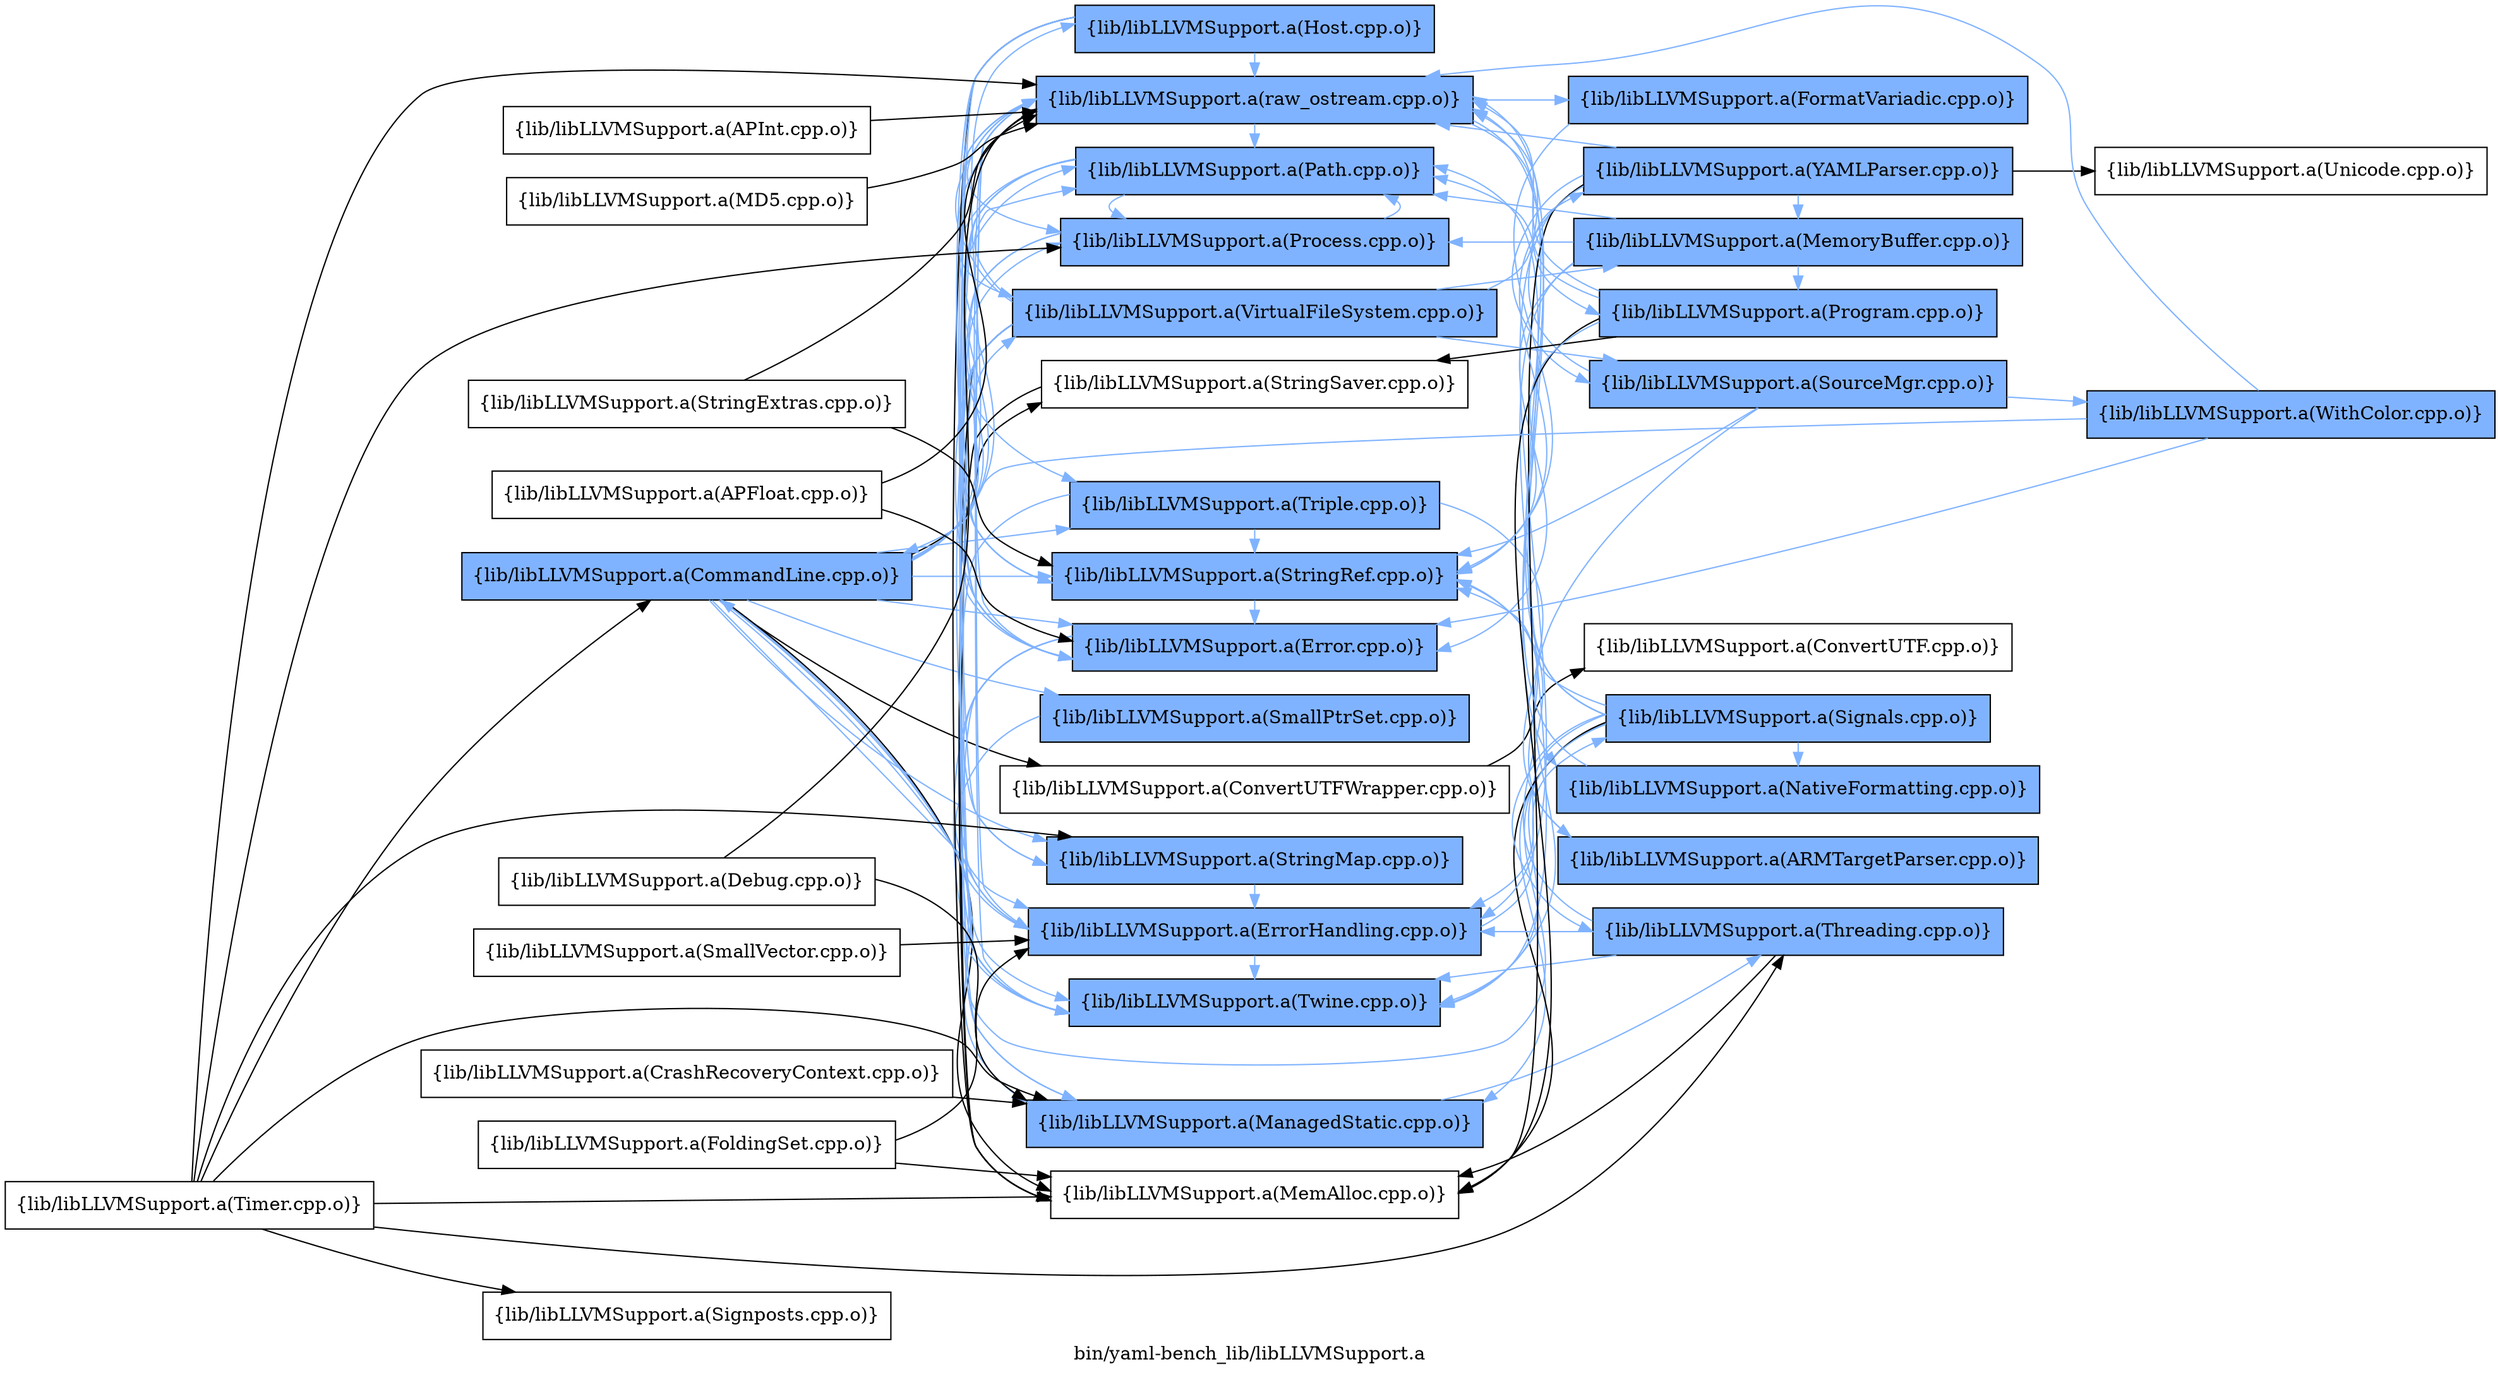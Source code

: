 digraph "bin/yaml-bench_lib/libLLVMSupport.a" {
	label="bin/yaml-bench_lib/libLLVMSupport.a";
	rankdir=LR;
	{ rank=same; Node0x55da3a679128;  }
	{ rank=same; Node0x55da3a678368; Node0x55da3a6775f8; Node0x55da3a679038; Node0x55da3a6798a8; Node0x55da3a677be8; Node0x55da3a678278; Node0x55da3a679448; Node0x55da3a6782c8; Node0x55da3a677648; Node0x55da3a679998; Node0x55da3a677aa8; Node0x55da3a678728; Node0x55da3a678138; Node0x55da3a677a58; Node0x55da3a677508; Node0x55da3a678e08;  }
	{ rank=same; Node0x55da3a678098; Node0x55da3a677af8; Node0x55da3a678868; Node0x55da3a679268; Node0x55da3a677418; Node0x55da3a679b78; Node0x55da3a677d28; Node0x55da3a678818; Node0x55da3a679a38; Node0x55da3a679498;  }

	Node0x55da3a679128 [shape=record,shape=box,group=1,style=filled,fillcolor="0.600000 0.5 1",label="{lib/libLLVMSupport.a(CommandLine.cpp.o)}"];
	Node0x55da3a679128 -> Node0x55da3a678368;
	Node0x55da3a679128 -> Node0x55da3a6775f8[color="0.600000 0.5 1"];
	Node0x55da3a679128 -> Node0x55da3a679038[color="0.600000 0.5 1"];
	Node0x55da3a679128 -> Node0x55da3a6798a8[color="0.600000 0.5 1"];
	Node0x55da3a679128 -> Node0x55da3a677be8;
	Node0x55da3a679128 -> Node0x55da3a678278[color="0.600000 0.5 1"];
	Node0x55da3a679128 -> Node0x55da3a679448[color="0.600000 0.5 1"];
	Node0x55da3a679128 -> Node0x55da3a6782c8;
	Node0x55da3a679128 -> Node0x55da3a677648[color="0.600000 0.5 1"];
	Node0x55da3a679128 -> Node0x55da3a679998[color="0.600000 0.5 1"];
	Node0x55da3a679128 -> Node0x55da3a677aa8[color="0.600000 0.5 1"];
	Node0x55da3a679128 -> Node0x55da3a678728[color="0.600000 0.5 1"];
	Node0x55da3a679128 -> Node0x55da3a678138[color="0.600000 0.5 1"];
	Node0x55da3a679128 -> Node0x55da3a677a58[color="0.600000 0.5 1"];
	Node0x55da3a679128 -> Node0x55da3a677508[color="0.600000 0.5 1"];
	Node0x55da3a679128 -> Node0x55da3a678e08[color="0.600000 0.5 1"];
	Node0x55da3a677be8 [shape=record,shape=box,group=0,label="{lib/libLLVMSupport.a(MemAlloc.cpp.o)}"];
	Node0x55da3a677418 [shape=record,shape=box,group=1,style=filled,fillcolor="0.600000 0.5 1",label="{lib/libLLVMSupport.a(MemoryBuffer.cpp.o)}"];
	Node0x55da3a677418 -> Node0x55da3a6775f8[color="0.600000 0.5 1"];
	Node0x55da3a677418 -> Node0x55da3a677aa8[color="0.600000 0.5 1"];
	Node0x55da3a677418 -> Node0x55da3a677508[color="0.600000 0.5 1"];
	Node0x55da3a677418 -> Node0x55da3a678e08[color="0.600000 0.5 1"];
	Node0x55da3a677418 -> Node0x55da3a679498[color="0.600000 0.5 1"];
	Node0x55da3a679b78 [shape=record,shape=box,group=1,style=filled,fillcolor="0.600000 0.5 1",label="{lib/libLLVMSupport.a(SourceMgr.cpp.o)}"];
	Node0x55da3a679b78 -> Node0x55da3a677648[color="0.600000 0.5 1"];
	Node0x55da3a679b78 -> Node0x55da3a677aa8[color="0.600000 0.5 1"];
	Node0x55da3a679b78 -> Node0x55da3a677ff8[color="0.600000 0.5 1"];
	Node0x55da3a679b78 -> Node0x55da3a678138[color="0.600000 0.5 1"];
	Node0x55da3a677f58 [shape=record,shape=box,group=0,label="{lib/libLLVMSupport.a(Timer.cpp.o)}"];
	Node0x55da3a677f58 -> Node0x55da3a679128;
	Node0x55da3a677f58 -> Node0x55da3a6798a8;
	Node0x55da3a677f58 -> Node0x55da3a677be8;
	Node0x55da3a677f58 -> Node0x55da3a679448;
	Node0x55da3a677f58 -> Node0x55da3a678db8;
	Node0x55da3a677f58 -> Node0x55da3a678138;
	Node0x55da3a677f58 -> Node0x55da3a678e08;
	Node0x55da3a677f58 -> Node0x55da3a678868;
	Node0x55da3a677aa8 [shape=record,shape=box,group=1,style=filled,fillcolor="0.600000 0.5 1",label="{lib/libLLVMSupport.a(Twine.cpp.o)}"];
	Node0x55da3a677aa8 -> Node0x55da3a678138[color="0.600000 0.5 1"];
	Node0x55da3a677d28 [shape=record,shape=box,group=1,style=filled,fillcolor="0.600000 0.5 1",label="{lib/libLLVMSupport.a(YAMLParser.cpp.o)}"];
	Node0x55da3a677d28 -> Node0x55da3a679038[color="0.600000 0.5 1"];
	Node0x55da3a677d28 -> Node0x55da3a677be8;
	Node0x55da3a677d28 -> Node0x55da3a677418[color="0.600000 0.5 1"];
	Node0x55da3a677d28 -> Node0x55da3a679b78[color="0.600000 0.5 1"];
	Node0x55da3a677d28 -> Node0x55da3a677648[color="0.600000 0.5 1"];
	Node0x55da3a677d28 -> Node0x55da3a6784a8;
	Node0x55da3a677d28 -> Node0x55da3a678138[color="0.600000 0.5 1"];
	Node0x55da3a678138 [shape=record,shape=box,group=1,style=filled,fillcolor="0.600000 0.5 1",label="{lib/libLLVMSupport.a(raw_ostream.cpp.o)}"];
	Node0x55da3a678138 -> Node0x55da3a6775f8[color="0.600000 0.5 1"];
	Node0x55da3a678138 -> Node0x55da3a679038[color="0.600000 0.5 1"];
	Node0x55da3a678138 -> Node0x55da3a677aa8[color="0.600000 0.5 1"];
	Node0x55da3a678138 -> Node0x55da3a678818[color="0.600000 0.5 1"];
	Node0x55da3a678138 -> Node0x55da3a679a38[color="0.600000 0.5 1"];
	Node0x55da3a678138 -> Node0x55da3a677508[color="0.600000 0.5 1"];
	Node0x55da3a678138 -> Node0x55da3a678e08[color="0.600000 0.5 1"];
	Node0x55da3a678138 -> Node0x55da3a679498[color="0.600000 0.5 1"];
	Node0x55da3a678e08 [shape=record,shape=box,group=1,style=filled,fillcolor="0.600000 0.5 1",label="{lib/libLLVMSupport.a(Process.cpp.o)}"];
	Node0x55da3a678e08 -> Node0x55da3a6775f8[color="0.600000 0.5 1"];
	Node0x55da3a678e08 -> Node0x55da3a6798a8[color="0.600000 0.5 1"];
	Node0x55da3a678e08 -> Node0x55da3a677508[color="0.600000 0.5 1"];
	Node0x55da3a678368 [shape=record,shape=box,group=0,label="{lib/libLLVMSupport.a(ConvertUTFWrapper.cpp.o)}"];
	Node0x55da3a678368 -> Node0x55da3a678098;
	Node0x55da3a6775f8 [shape=record,shape=box,group=1,style=filled,fillcolor="0.600000 0.5 1",label="{lib/libLLVMSupport.a(Error.cpp.o)}"];
	Node0x55da3a6775f8 -> Node0x55da3a679038[color="0.600000 0.5 1"];
	Node0x55da3a6775f8 -> Node0x55da3a6798a8[color="0.600000 0.5 1"];
	Node0x55da3a6775f8 -> Node0x55da3a677aa8[color="0.600000 0.5 1"];
	Node0x55da3a6775f8 -> Node0x55da3a678138[color="0.600000 0.5 1"];
	Node0x55da3a679038 [shape=record,shape=box,group=1,style=filled,fillcolor="0.600000 0.5 1",label="{lib/libLLVMSupport.a(ErrorHandling.cpp.o)}"];
	Node0x55da3a679038 -> Node0x55da3a677aa8[color="0.600000 0.5 1"];
	Node0x55da3a679038 -> Node0x55da3a678138[color="0.600000 0.5 1"];
	Node0x55da3a679038 -> Node0x55da3a677af8[color="0.600000 0.5 1"];
	Node0x55da3a6798a8 [shape=record,shape=box,group=1,style=filled,fillcolor="0.600000 0.5 1",label="{lib/libLLVMSupport.a(ManagedStatic.cpp.o)}"];
	Node0x55da3a6798a8 -> Node0x55da3a678868[color="0.600000 0.5 1"];
	Node0x55da3a678278 [shape=record,shape=box,group=1,style=filled,fillcolor="0.600000 0.5 1",label="{lib/libLLVMSupport.a(SmallPtrSet.cpp.o)}"];
	Node0x55da3a678278 -> Node0x55da3a679038[color="0.600000 0.5 1"];
	Node0x55da3a679448 [shape=record,shape=box,group=1,style=filled,fillcolor="0.600000 0.5 1",label="{lib/libLLVMSupport.a(StringMap.cpp.o)}"];
	Node0x55da3a679448 -> Node0x55da3a679038[color="0.600000 0.5 1"];
	Node0x55da3a6782c8 [shape=record,shape=box,group=0,label="{lib/libLLVMSupport.a(StringSaver.cpp.o)}"];
	Node0x55da3a6782c8 -> Node0x55da3a677be8;
	Node0x55da3a677648 [shape=record,shape=box,group=1,style=filled,fillcolor="0.600000 0.5 1",label="{lib/libLLVMSupport.a(StringRef.cpp.o)}"];
	Node0x55da3a677648 -> Node0x55da3a6775f8[color="0.600000 0.5 1"];
	Node0x55da3a679998 [shape=record,shape=box,group=1,style=filled,fillcolor="0.600000 0.5 1",label="{lib/libLLVMSupport.a(Triple.cpp.o)}"];
	Node0x55da3a679998 -> Node0x55da3a677648[color="0.600000 0.5 1"];
	Node0x55da3a679998 -> Node0x55da3a679268[color="0.600000 0.5 1"];
	Node0x55da3a679998 -> Node0x55da3a677aa8[color="0.600000 0.5 1"];
	Node0x55da3a678728 [shape=record,shape=box,group=1,style=filled,fillcolor="0.600000 0.5 1",label="{lib/libLLVMSupport.a(VirtualFileSystem.cpp.o)}"];
	Node0x55da3a678728 -> Node0x55da3a6775f8[color="0.600000 0.5 1"];
	Node0x55da3a678728 -> Node0x55da3a677be8;
	Node0x55da3a678728 -> Node0x55da3a677418[color="0.600000 0.5 1"];
	Node0x55da3a678728 -> Node0x55da3a679b78[color="0.600000 0.5 1"];
	Node0x55da3a678728 -> Node0x55da3a679448[color="0.600000 0.5 1"];
	Node0x55da3a678728 -> Node0x55da3a677648[color="0.600000 0.5 1"];
	Node0x55da3a678728 -> Node0x55da3a677aa8[color="0.600000 0.5 1"];
	Node0x55da3a678728 -> Node0x55da3a677d28[color="0.600000 0.5 1"];
	Node0x55da3a678728 -> Node0x55da3a678138[color="0.600000 0.5 1"];
	Node0x55da3a678728 -> Node0x55da3a677508[color="0.600000 0.5 1"];
	Node0x55da3a677a58 [shape=record,shape=box,group=1,style=filled,fillcolor="0.600000 0.5 1",label="{lib/libLLVMSupport.a(Host.cpp.o)}"];
	Node0x55da3a677a58 -> Node0x55da3a677be8;
	Node0x55da3a677a58 -> Node0x55da3a679448[color="0.600000 0.5 1"];
	Node0x55da3a677a58 -> Node0x55da3a677648[color="0.600000 0.5 1"];
	Node0x55da3a677a58 -> Node0x55da3a679998[color="0.600000 0.5 1"];
	Node0x55da3a677a58 -> Node0x55da3a678138[color="0.600000 0.5 1"];
	Node0x55da3a677508 [shape=record,shape=box,group=1,style=filled,fillcolor="0.600000 0.5 1",label="{lib/libLLVMSupport.a(Path.cpp.o)}"];
	Node0x55da3a677508 -> Node0x55da3a6775f8[color="0.600000 0.5 1"];
	Node0x55da3a677508 -> Node0x55da3a677648[color="0.600000 0.5 1"];
	Node0x55da3a677508 -> Node0x55da3a677aa8[color="0.600000 0.5 1"];
	Node0x55da3a677508 -> Node0x55da3a678728[color="0.600000 0.5 1"];
	Node0x55da3a677508 -> Node0x55da3a678e08[color="0.600000 0.5 1"];
	Node0x55da3a678098 [shape=record,shape=box,group=0,label="{lib/libLLVMSupport.a(ConvertUTF.cpp.o)}"];
	Node0x55da3a677af8 [shape=record,shape=box,group=1,style=filled,fillcolor="0.600000 0.5 1",label="{lib/libLLVMSupport.a(Signals.cpp.o)}"];
	Node0x55da3a677af8 -> Node0x55da3a679128[color="0.600000 0.5 1"];
	Node0x55da3a677af8 -> Node0x55da3a679038[color="0.600000 0.5 1"];
	Node0x55da3a677af8 -> Node0x55da3a6798a8[color="0.600000 0.5 1"];
	Node0x55da3a677af8 -> Node0x55da3a677be8;
	Node0x55da3a677af8 -> Node0x55da3a677648[color="0.600000 0.5 1"];
	Node0x55da3a677af8 -> Node0x55da3a677aa8[color="0.600000 0.5 1"];
	Node0x55da3a677af8 -> Node0x55da3a678138[color="0.600000 0.5 1"];
	Node0x55da3a677af8 -> Node0x55da3a678818[color="0.600000 0.5 1"];
	Node0x55da3a677af8 -> Node0x55da3a677508[color="0.600000 0.5 1"];
	Node0x55da3a677af8 -> Node0x55da3a678868[color="0.600000 0.5 1"];
	Node0x55da3a678c28 [shape=record,shape=box,group=0,label="{lib/libLLVMSupport.a(Debug.cpp.o)}"];
	Node0x55da3a678c28 -> Node0x55da3a6798a8;
	Node0x55da3a678c28 -> Node0x55da3a678138;
	Node0x55da3a678868 [shape=record,shape=box,group=1,style=filled,fillcolor="0.600000 0.5 1",label="{lib/libLLVMSupport.a(Threading.cpp.o)}"];
	Node0x55da3a678868 -> Node0x55da3a679038[color="0.600000 0.5 1"];
	Node0x55da3a678868 -> Node0x55da3a677be8;
	Node0x55da3a678868 -> Node0x55da3a677648[color="0.600000 0.5 1"];
	Node0x55da3a678868 -> Node0x55da3a677aa8[color="0.600000 0.5 1"];
	Node0x55da3a679498 [shape=record,shape=box,group=1,style=filled,fillcolor="0.600000 0.5 1",label="{lib/libLLVMSupport.a(Program.cpp.o)}"];
	Node0x55da3a679498 -> Node0x55da3a677be8;
	Node0x55da3a679498 -> Node0x55da3a6782c8;
	Node0x55da3a679498 -> Node0x55da3a677648[color="0.600000 0.5 1"];
	Node0x55da3a679498 -> Node0x55da3a678138[color="0.600000 0.5 1"];
	Node0x55da3a679498 -> Node0x55da3a677508[color="0.600000 0.5 1"];
	Node0x55da3a678e58 [shape=record,shape=box,group=0,label="{lib/libLLVMSupport.a(SmallVector.cpp.o)}"];
	Node0x55da3a678e58 -> Node0x55da3a679038;
	Node0x55da3a677ff8 [shape=record,shape=box,group=1,style=filled,fillcolor="0.600000 0.5 1",label="{lib/libLLVMSupport.a(WithColor.cpp.o)}"];
	Node0x55da3a677ff8 -> Node0x55da3a679128[color="0.600000 0.5 1"];
	Node0x55da3a677ff8 -> Node0x55da3a6775f8[color="0.600000 0.5 1"];
	Node0x55da3a677ff8 -> Node0x55da3a678138[color="0.600000 0.5 1"];
	Node0x55da3a678908 [shape=record,shape=box,group=0,label="{lib/libLLVMSupport.a(APFloat.cpp.o)}"];
	Node0x55da3a678908 -> Node0x55da3a6775f8;
	Node0x55da3a678908 -> Node0x55da3a678138;
	Node0x55da3a679a88 [shape=record,shape=box,group=0,label="{lib/libLLVMSupport.a(APInt.cpp.o)}"];
	Node0x55da3a679a88 -> Node0x55da3a678138;
	Node0x55da3a677a08 [shape=record,shape=box,group=0,label="{lib/libLLVMSupport.a(FoldingSet.cpp.o)}"];
	Node0x55da3a677a08 -> Node0x55da3a679038;
	Node0x55da3a677a08 -> Node0x55da3a677be8;
	Node0x55da3a678db8 [shape=record,shape=box,group=0,label="{lib/libLLVMSupport.a(Signposts.cpp.o)}"];
	Node0x55da3a679268 [shape=record,shape=box,group=1,style=filled,fillcolor="0.600000 0.5 1",label="{lib/libLLVMSupport.a(ARMTargetParser.cpp.o)}"];
	Node0x55da3a679268 -> Node0x55da3a677648[color="0.600000 0.5 1"];
	Node0x55da3a6784a8 [shape=record,shape=box,group=0,label="{lib/libLLVMSupport.a(Unicode.cpp.o)}"];
	Node0x55da3a678818 [shape=record,shape=box,group=1,style=filled,fillcolor="0.600000 0.5 1",label="{lib/libLLVMSupport.a(NativeFormatting.cpp.o)}"];
	Node0x55da3a678818 -> Node0x55da3a678138[color="0.600000 0.5 1"];
	Node0x55da3a679a38 [shape=record,shape=box,group=1,style=filled,fillcolor="0.600000 0.5 1",label="{lib/libLLVMSupport.a(FormatVariadic.cpp.o)}"];
	Node0x55da3a679a38 -> Node0x55da3a677648[color="0.600000 0.5 1"];
	Node0x55da3a678688 [shape=record,shape=box,group=0,label="{lib/libLLVMSupport.a(MD5.cpp.o)}"];
	Node0x55da3a678688 -> Node0x55da3a678138;
	Node0x55da3a678b38 [shape=record,shape=box,group=0,label="{lib/libLLVMSupport.a(CrashRecoveryContext.cpp.o)}"];
	Node0x55da3a678b38 -> Node0x55da3a6798a8;
	Node0x55da3a679358 [shape=record,shape=box,group=0,label="{lib/libLLVMSupport.a(StringExtras.cpp.o)}"];
	Node0x55da3a679358 -> Node0x55da3a677648;
	Node0x55da3a679358 -> Node0x55da3a678138;
}
